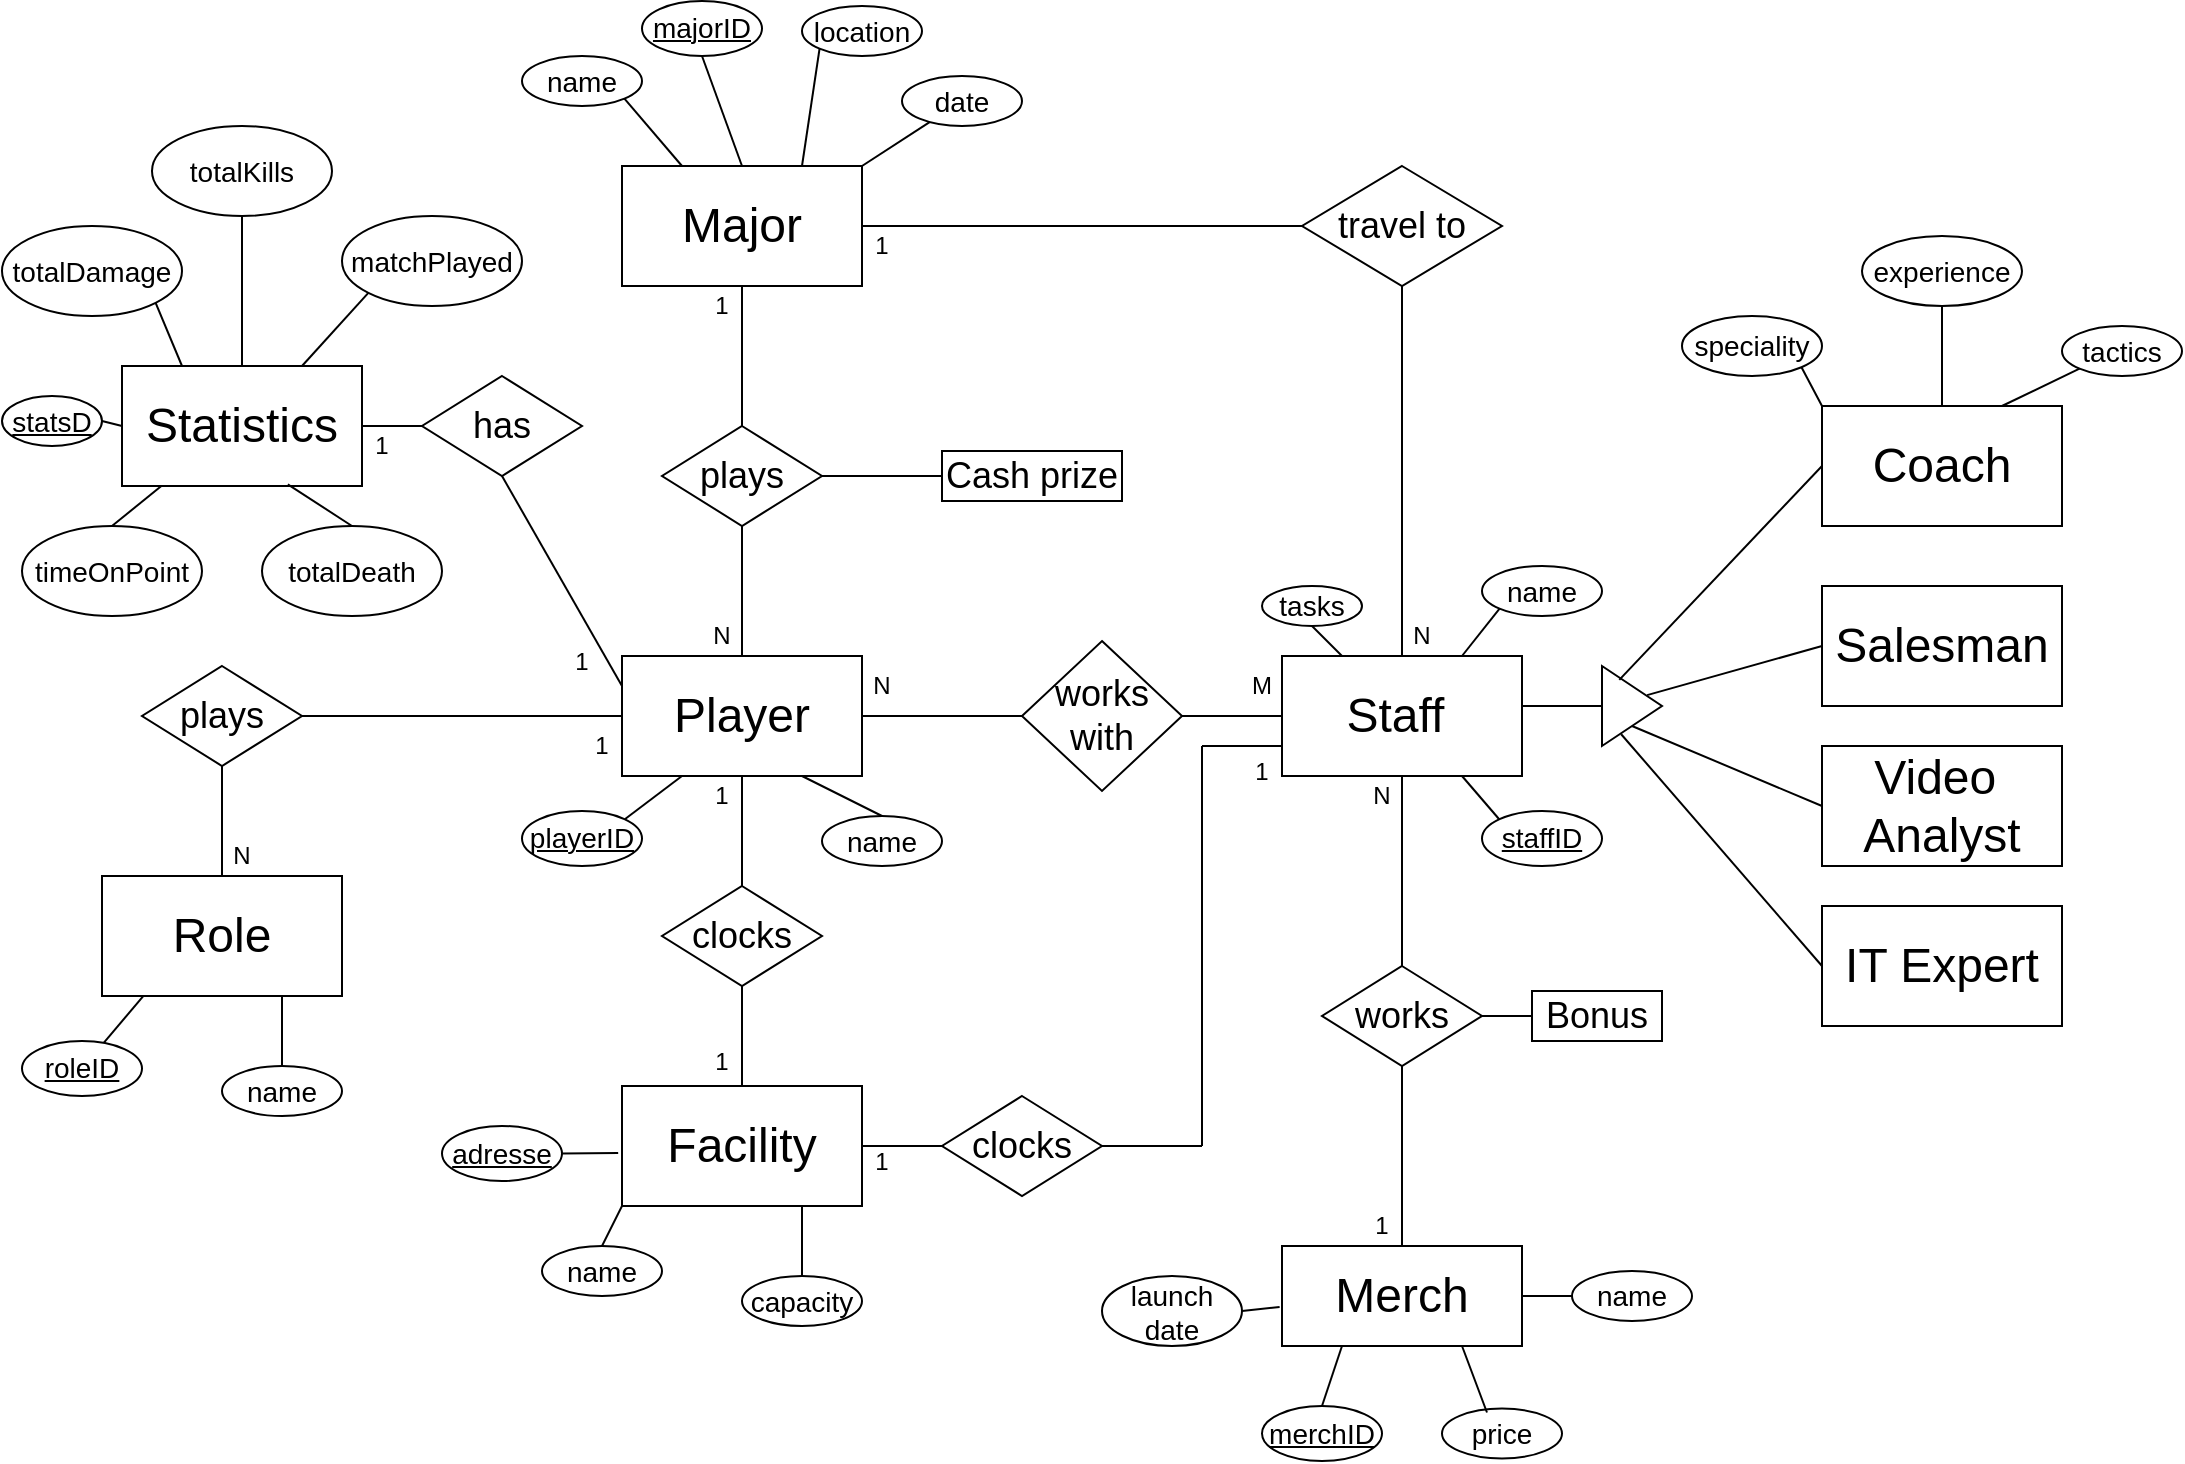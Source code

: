 <mxfile version="24.4.10" type="github">
  <diagram name="Page-1" id="mpO6CN6qQZyS7VdnXvxC">
    <mxGraphModel dx="1644" dy="1393" grid="1" gridSize="10" guides="1" tooltips="1" connect="1" arrows="1" fold="1" page="1" pageScale="1" pageWidth="1100" pageHeight="850" math="0" shadow="0">
      <root>
        <mxCell id="0" />
        <mxCell id="1" parent="0" />
        <mxCell id="7F4NbGWEjHwFpx8pUK05-1" value="&lt;font style=&quot;font-size: 24px;&quot;&gt;Player&lt;/font&gt;" style="rounded=0;whiteSpace=wrap;html=1;" vertex="1" parent="1">
          <mxGeometry x="310" y="365" width="120" height="60" as="geometry" />
        </mxCell>
        <mxCell id="7F4NbGWEjHwFpx8pUK05-2" value="&lt;font style=&quot;font-size: 24px;&quot;&gt;Major&lt;/font&gt;" style="rounded=0;whiteSpace=wrap;html=1;" vertex="1" parent="1">
          <mxGeometry x="310" y="120" width="120" height="60" as="geometry" />
        </mxCell>
        <mxCell id="7F4NbGWEjHwFpx8pUK05-3" value="&lt;font style=&quot;font-size: 24px;&quot;&gt;Statistics&lt;/font&gt;" style="rounded=0;whiteSpace=wrap;html=1;" vertex="1" parent="1">
          <mxGeometry x="60" y="220" width="120" height="60" as="geometry" />
        </mxCell>
        <mxCell id="7F4NbGWEjHwFpx8pUK05-4" value="&lt;font style=&quot;font-size: 24px;&quot;&gt;Facility&lt;/font&gt;" style="rounded=0;whiteSpace=wrap;html=1;" vertex="1" parent="1">
          <mxGeometry x="310" y="580" width="120" height="60" as="geometry" />
        </mxCell>
        <mxCell id="7F4NbGWEjHwFpx8pUK05-5" value="&lt;font style=&quot;font-size: 24px;&quot;&gt;Staff&amp;nbsp;&lt;/font&gt;" style="rounded=0;whiteSpace=wrap;html=1;" vertex="1" parent="1">
          <mxGeometry x="640" y="365" width="120" height="60" as="geometry" />
        </mxCell>
        <mxCell id="7F4NbGWEjHwFpx8pUK05-7" value="&lt;font style=&quot;font-size: 24px;&quot;&gt;Merch&lt;/font&gt;" style="rounded=0;whiteSpace=wrap;html=1;" vertex="1" parent="1">
          <mxGeometry x="640" y="660" width="120" height="50" as="geometry" />
        </mxCell>
        <mxCell id="7F4NbGWEjHwFpx8pUK05-8" value="&lt;font style=&quot;font-size: 24px;&quot;&gt;Salesman&lt;/font&gt;" style="rounded=0;whiteSpace=wrap;html=1;" vertex="1" parent="1">
          <mxGeometry x="910" y="330" width="120" height="60" as="geometry" />
        </mxCell>
        <mxCell id="7F4NbGWEjHwFpx8pUK05-9" value="&lt;font style=&quot;font-size: 24px;&quot;&gt;Coach&lt;/font&gt;" style="rounded=0;whiteSpace=wrap;html=1;" vertex="1" parent="1">
          <mxGeometry x="910" y="240" width="120" height="60" as="geometry" />
        </mxCell>
        <mxCell id="7F4NbGWEjHwFpx8pUK05-10" value="&lt;font style=&quot;font-size: 24px;&quot;&gt;Video&amp;nbsp;&lt;/font&gt;&lt;div&gt;&lt;font style=&quot;font-size: 24px;&quot;&gt;Analyst&lt;/font&gt;&lt;/div&gt;" style="rounded=0;whiteSpace=wrap;html=1;" vertex="1" parent="1">
          <mxGeometry x="910" y="410" width="120" height="60" as="geometry" />
        </mxCell>
        <mxCell id="7F4NbGWEjHwFpx8pUK05-11" value="&lt;font style=&quot;font-size: 24px;&quot;&gt;IT Expert&lt;/font&gt;" style="rounded=0;whiteSpace=wrap;html=1;" vertex="1" parent="1">
          <mxGeometry x="910" y="490" width="120" height="60" as="geometry" />
        </mxCell>
        <mxCell id="7F4NbGWEjHwFpx8pUK05-12" value="&lt;font style=&quot;font-size: 24px;&quot;&gt;Role&lt;/font&gt;" style="rounded=0;whiteSpace=wrap;html=1;" vertex="1" parent="1">
          <mxGeometry x="50" y="475" width="120" height="60" as="geometry" />
        </mxCell>
        <mxCell id="7F4NbGWEjHwFpx8pUK05-13" value="&lt;font style=&quot;font-size: 18px;&quot;&gt;plays&lt;/font&gt;" style="rhombus;whiteSpace=wrap;html=1;" vertex="1" parent="1">
          <mxGeometry x="330" y="250" width="80" height="50" as="geometry" />
        </mxCell>
        <mxCell id="7F4NbGWEjHwFpx8pUK05-14" value="&lt;font style=&quot;font-size: 18px;&quot;&gt;Cash prize&lt;/font&gt;" style="rounded=0;whiteSpace=wrap;html=1;" vertex="1" parent="1">
          <mxGeometry x="470" y="262.5" width="90" height="25" as="geometry" />
        </mxCell>
        <mxCell id="7F4NbGWEjHwFpx8pUK05-15" value="&lt;font style=&quot;font-size: 18px;&quot;&gt;clocks&lt;/font&gt;" style="rhombus;whiteSpace=wrap;html=1;" vertex="1" parent="1">
          <mxGeometry x="330" y="480" width="80" height="50" as="geometry" />
        </mxCell>
        <mxCell id="7F4NbGWEjHwFpx8pUK05-16" value="&lt;font style=&quot;font-size: 18px;&quot;&gt;clocks&lt;/font&gt;" style="rhombus;whiteSpace=wrap;html=1;" vertex="1" parent="1">
          <mxGeometry x="470" y="585" width="80" height="50" as="geometry" />
        </mxCell>
        <mxCell id="7F4NbGWEjHwFpx8pUK05-17" value="&lt;font style=&quot;font-size: 18px;&quot;&gt;works&lt;/font&gt;" style="rhombus;whiteSpace=wrap;html=1;" vertex="1" parent="1">
          <mxGeometry x="660" y="520" width="80" height="50" as="geometry" />
        </mxCell>
        <mxCell id="7F4NbGWEjHwFpx8pUK05-18" value="" style="triangle;whiteSpace=wrap;html=1;" vertex="1" parent="1">
          <mxGeometry x="800" y="370" width="30" height="40" as="geometry" />
        </mxCell>
        <mxCell id="7F4NbGWEjHwFpx8pUK05-19" value="&lt;font style=&quot;font-size: 18px;&quot;&gt;has&lt;/font&gt;" style="rhombus;whiteSpace=wrap;html=1;" vertex="1" parent="1">
          <mxGeometry x="210" y="225" width="80" height="50" as="geometry" />
        </mxCell>
        <mxCell id="7F4NbGWEjHwFpx8pUK05-20" value="&lt;font style=&quot;font-size: 18px;&quot;&gt;plays&lt;/font&gt;" style="rhombus;whiteSpace=wrap;html=1;" vertex="1" parent="1">
          <mxGeometry x="70" y="370" width="80" height="50" as="geometry" />
        </mxCell>
        <mxCell id="7F4NbGWEjHwFpx8pUK05-21" value="&lt;font style=&quot;font-size: 18px;&quot;&gt;travel to&lt;/font&gt;" style="rhombus;whiteSpace=wrap;html=1;" vertex="1" parent="1">
          <mxGeometry x="650" y="120" width="100" height="60" as="geometry" />
        </mxCell>
        <mxCell id="7F4NbGWEjHwFpx8pUK05-22" value="" style="endArrow=none;html=1;rounded=0;exitX=0.5;exitY=1;exitDx=0;exitDy=0;entryX=0.5;entryY=0;entryDx=0;entryDy=0;" edge="1" parent="1" source="7F4NbGWEjHwFpx8pUK05-1" target="7F4NbGWEjHwFpx8pUK05-15">
          <mxGeometry width="50" height="50" relative="1" as="geometry">
            <mxPoint x="410" y="500" as="sourcePoint" />
            <mxPoint x="460" y="450" as="targetPoint" />
          </mxGeometry>
        </mxCell>
        <mxCell id="7F4NbGWEjHwFpx8pUK05-23" value="" style="endArrow=none;html=1;rounded=0;entryX=0.5;entryY=0;entryDx=0;entryDy=0;" edge="1" parent="1" target="7F4NbGWEjHwFpx8pUK05-4">
          <mxGeometry width="50" height="50" relative="1" as="geometry">
            <mxPoint x="370" y="530" as="sourcePoint" />
            <mxPoint x="380" y="490" as="targetPoint" />
          </mxGeometry>
        </mxCell>
        <mxCell id="7F4NbGWEjHwFpx8pUK05-24" value="" style="endArrow=none;html=1;rounded=0;exitX=0;exitY=0.5;exitDx=0;exitDy=0;entryX=1;entryY=0.5;entryDx=0;entryDy=0;" edge="1" parent="1" source="7F4NbGWEjHwFpx8pUK05-1" target="7F4NbGWEjHwFpx8pUK05-20">
          <mxGeometry width="50" height="50" relative="1" as="geometry">
            <mxPoint x="390" y="445" as="sourcePoint" />
            <mxPoint x="390" y="500" as="targetPoint" />
          </mxGeometry>
        </mxCell>
        <mxCell id="7F4NbGWEjHwFpx8pUK05-25" value="" style="endArrow=none;html=1;rounded=0;exitX=0.5;exitY=1;exitDx=0;exitDy=0;entryX=0.5;entryY=0;entryDx=0;entryDy=0;" edge="1" parent="1" source="7F4NbGWEjHwFpx8pUK05-20" target="7F4NbGWEjHwFpx8pUK05-12">
          <mxGeometry width="50" height="50" relative="1" as="geometry">
            <mxPoint x="400" y="455" as="sourcePoint" />
            <mxPoint x="400" y="510" as="targetPoint" />
          </mxGeometry>
        </mxCell>
        <mxCell id="7F4NbGWEjHwFpx8pUK05-27" value="" style="endArrow=none;html=1;rounded=0;entryX=1;entryY=0.5;entryDx=0;entryDy=0;exitX=0;exitY=0.5;exitDx=0;exitDy=0;" edge="1" parent="1" source="7F4NbGWEjHwFpx8pUK05-19" target="7F4NbGWEjHwFpx8pUK05-3">
          <mxGeometry width="50" height="50" relative="1" as="geometry">
            <mxPoint x="410" y="500" as="sourcePoint" />
            <mxPoint x="460" y="450" as="targetPoint" />
          </mxGeometry>
        </mxCell>
        <mxCell id="7F4NbGWEjHwFpx8pUK05-28" value="" style="endArrow=none;html=1;rounded=0;exitX=0.5;exitY=1;exitDx=0;exitDy=0;entryX=0;entryY=0.25;entryDx=0;entryDy=0;" edge="1" parent="1" source="7F4NbGWEjHwFpx8pUK05-19" target="7F4NbGWEjHwFpx8pUK05-1">
          <mxGeometry width="50" height="50" relative="1" as="geometry">
            <mxPoint x="420" y="475" as="sourcePoint" />
            <mxPoint x="420" y="530" as="targetPoint" />
          </mxGeometry>
        </mxCell>
        <mxCell id="7F4NbGWEjHwFpx8pUK05-29" value="" style="endArrow=none;html=1;rounded=0;exitX=0.5;exitY=1;exitDx=0;exitDy=0;entryX=0.5;entryY=0;entryDx=0;entryDy=0;" edge="1" parent="1" source="7F4NbGWEjHwFpx8pUK05-13" target="7F4NbGWEjHwFpx8pUK05-1">
          <mxGeometry width="50" height="50" relative="1" as="geometry">
            <mxPoint x="430" y="485" as="sourcePoint" />
            <mxPoint x="430" y="540" as="targetPoint" />
          </mxGeometry>
        </mxCell>
        <mxCell id="7F4NbGWEjHwFpx8pUK05-30" value="" style="endArrow=none;html=1;rounded=0;exitX=0.5;exitY=1;exitDx=0;exitDy=0;entryX=0.5;entryY=0;entryDx=0;entryDy=0;" edge="1" parent="1" source="7F4NbGWEjHwFpx8pUK05-2" target="7F4NbGWEjHwFpx8pUK05-13">
          <mxGeometry width="50" height="50" relative="1" as="geometry">
            <mxPoint x="440" y="495" as="sourcePoint" />
            <mxPoint x="440" y="550" as="targetPoint" />
          </mxGeometry>
        </mxCell>
        <mxCell id="7F4NbGWEjHwFpx8pUK05-31" value="" style="endArrow=none;html=1;rounded=0;exitX=1;exitY=0.5;exitDx=0;exitDy=0;entryX=0;entryY=0.5;entryDx=0;entryDy=0;" edge="1" parent="1" source="7F4NbGWEjHwFpx8pUK05-13" target="7F4NbGWEjHwFpx8pUK05-14">
          <mxGeometry width="50" height="50" relative="1" as="geometry">
            <mxPoint x="450" y="505" as="sourcePoint" />
            <mxPoint x="450" y="560" as="targetPoint" />
          </mxGeometry>
        </mxCell>
        <mxCell id="7F4NbGWEjHwFpx8pUK05-32" value="" style="endArrow=none;html=1;rounded=0;exitX=0.5;exitY=1;exitDx=0;exitDy=0;entryX=0.5;entryY=0;entryDx=0;entryDy=0;" edge="1" parent="1" source="7F4NbGWEjHwFpx8pUK05-21" target="7F4NbGWEjHwFpx8pUK05-5">
          <mxGeometry width="50" height="50" relative="1" as="geometry">
            <mxPoint x="460" y="515" as="sourcePoint" />
            <mxPoint x="460" y="570" as="targetPoint" />
          </mxGeometry>
        </mxCell>
        <mxCell id="7F4NbGWEjHwFpx8pUK05-33" value="&lt;font style=&quot;font-size: 18px;&quot;&gt;works with&lt;/font&gt;" style="rhombus;whiteSpace=wrap;html=1;" vertex="1" parent="1">
          <mxGeometry x="510" y="357.5" width="80" height="75" as="geometry" />
        </mxCell>
        <mxCell id="7F4NbGWEjHwFpx8pUK05-34" value="" style="endArrow=none;html=1;rounded=0;exitX=1;exitY=0.5;exitDx=0;exitDy=0;entryX=0;entryY=0.5;entryDx=0;entryDy=0;" edge="1" parent="1" source="7F4NbGWEjHwFpx8pUK05-33" target="7F4NbGWEjHwFpx8pUK05-5">
          <mxGeometry width="50" height="50" relative="1" as="geometry">
            <mxPoint x="710" y="200" as="sourcePoint" />
            <mxPoint x="710" y="375" as="targetPoint" />
          </mxGeometry>
        </mxCell>
        <mxCell id="7F4NbGWEjHwFpx8pUK05-35" value="" style="endArrow=none;html=1;rounded=0;exitX=1;exitY=0.5;exitDx=0;exitDy=0;entryX=0;entryY=0.5;entryDx=0;entryDy=0;" edge="1" parent="1" source="7F4NbGWEjHwFpx8pUK05-1" target="7F4NbGWEjHwFpx8pUK05-33">
          <mxGeometry width="50" height="50" relative="1" as="geometry">
            <mxPoint x="720" y="210" as="sourcePoint" />
            <mxPoint x="720" y="385" as="targetPoint" />
          </mxGeometry>
        </mxCell>
        <mxCell id="7F4NbGWEjHwFpx8pUK05-36" value="" style="endArrow=none;html=1;rounded=0;exitX=0;exitY=0.5;exitDx=0;exitDy=0;" edge="1" parent="1" source="7F4NbGWEjHwFpx8pUK05-18">
          <mxGeometry width="50" height="50" relative="1" as="geometry">
            <mxPoint x="730" y="220" as="sourcePoint" />
            <mxPoint x="760" y="390" as="targetPoint" />
          </mxGeometry>
        </mxCell>
        <mxCell id="7F4NbGWEjHwFpx8pUK05-37" value="" style="endArrow=none;html=1;rounded=0;exitX=0;exitY=0.5;exitDx=0;exitDy=0;entryX=0.752;entryY=0.364;entryDx=0;entryDy=0;entryPerimeter=0;" edge="1" parent="1" source="7F4NbGWEjHwFpx8pUK05-8" target="7F4NbGWEjHwFpx8pUK05-18">
          <mxGeometry width="50" height="50" relative="1" as="geometry">
            <mxPoint x="740" y="230" as="sourcePoint" />
            <mxPoint x="740" y="405" as="targetPoint" />
          </mxGeometry>
        </mxCell>
        <mxCell id="7F4NbGWEjHwFpx8pUK05-38" value="" style="endArrow=none;html=1;rounded=0;exitX=0;exitY=0.5;exitDx=0;exitDy=0;entryX=0.288;entryY=0.173;entryDx=0;entryDy=0;entryPerimeter=0;" edge="1" parent="1" source="7F4NbGWEjHwFpx8pUK05-9" target="7F4NbGWEjHwFpx8pUK05-18">
          <mxGeometry width="50" height="50" relative="1" as="geometry">
            <mxPoint x="750" y="240" as="sourcePoint" />
            <mxPoint x="830" y="390" as="targetPoint" />
          </mxGeometry>
        </mxCell>
        <mxCell id="7F4NbGWEjHwFpx8pUK05-39" value="" style="endArrow=none;html=1;rounded=0;exitX=0;exitY=0.5;exitDx=0;exitDy=0;entryX=0.5;entryY=1;entryDx=0;entryDy=0;" edge="1" parent="1" source="7F4NbGWEjHwFpx8pUK05-10" target="7F4NbGWEjHwFpx8pUK05-18">
          <mxGeometry width="50" height="50" relative="1" as="geometry">
            <mxPoint x="760" y="250" as="sourcePoint" />
            <mxPoint x="760" y="425" as="targetPoint" />
          </mxGeometry>
        </mxCell>
        <mxCell id="7F4NbGWEjHwFpx8pUK05-40" value="" style="endArrow=none;html=1;rounded=0;entryX=0;entryY=0.5;entryDx=0;entryDy=0;exitX=0.32;exitY=0.853;exitDx=0;exitDy=0;exitPerimeter=0;" edge="1" parent="1" source="7F4NbGWEjHwFpx8pUK05-18" target="7F4NbGWEjHwFpx8pUK05-11">
          <mxGeometry width="50" height="50" relative="1" as="geometry">
            <mxPoint x="810" y="400" as="sourcePoint" />
            <mxPoint x="770" y="435" as="targetPoint" />
          </mxGeometry>
        </mxCell>
        <mxCell id="7F4NbGWEjHwFpx8pUK05-41" value="" style="endArrow=none;html=1;rounded=0;exitX=1;exitY=0.5;exitDx=0;exitDy=0;entryX=0;entryY=0.5;entryDx=0;entryDy=0;" edge="1" parent="1" source="7F4NbGWEjHwFpx8pUK05-4" target="7F4NbGWEjHwFpx8pUK05-16">
          <mxGeometry width="50" height="50" relative="1" as="geometry">
            <mxPoint x="780" y="270" as="sourcePoint" />
            <mxPoint x="780" y="445" as="targetPoint" />
          </mxGeometry>
        </mxCell>
        <mxCell id="7F4NbGWEjHwFpx8pUK05-42" value="" style="endArrow=none;html=1;rounded=0;entryX=1;entryY=0.5;entryDx=0;entryDy=0;" edge="1" parent="1" target="7F4NbGWEjHwFpx8pUK05-16">
          <mxGeometry width="50" height="50" relative="1" as="geometry">
            <mxPoint x="600" y="610" as="sourcePoint" />
            <mxPoint x="790" y="455" as="targetPoint" />
          </mxGeometry>
        </mxCell>
        <mxCell id="7F4NbGWEjHwFpx8pUK05-43" value="" style="endArrow=none;html=1;rounded=0;" edge="1" parent="1">
          <mxGeometry width="50" height="50" relative="1" as="geometry">
            <mxPoint x="600" y="410" as="sourcePoint" />
            <mxPoint x="600" y="610" as="targetPoint" />
          </mxGeometry>
        </mxCell>
        <mxCell id="7F4NbGWEjHwFpx8pUK05-44" value="" style="endArrow=none;html=1;rounded=0;entryX=0;entryY=0.75;entryDx=0;entryDy=0;" edge="1" parent="1" target="7F4NbGWEjHwFpx8pUK05-5">
          <mxGeometry width="50" height="50" relative="1" as="geometry">
            <mxPoint x="600" y="410" as="sourcePoint" />
            <mxPoint x="810" y="475" as="targetPoint" />
          </mxGeometry>
        </mxCell>
        <mxCell id="7F4NbGWEjHwFpx8pUK05-45" value="" style="endArrow=none;html=1;rounded=0;entryX=0.5;entryY=1;entryDx=0;entryDy=0;" edge="1" parent="1" source="7F4NbGWEjHwFpx8pUK05-17" target="7F4NbGWEjHwFpx8pUK05-5">
          <mxGeometry width="50" height="50" relative="1" as="geometry">
            <mxPoint x="580" y="500" as="sourcePoint" />
            <mxPoint x="630" y="450" as="targetPoint" />
          </mxGeometry>
        </mxCell>
        <mxCell id="7F4NbGWEjHwFpx8pUK05-46" value="" style="endArrow=none;html=1;rounded=0;exitX=0.5;exitY=1;exitDx=0;exitDy=0;entryX=0.5;entryY=0;entryDx=0;entryDy=0;" edge="1" parent="1" source="7F4NbGWEjHwFpx8pUK05-17" target="7F4NbGWEjHwFpx8pUK05-7">
          <mxGeometry width="50" height="50" relative="1" as="geometry">
            <mxPoint x="820" y="310" as="sourcePoint" />
            <mxPoint x="820" y="485" as="targetPoint" />
          </mxGeometry>
        </mxCell>
        <mxCell id="7F4NbGWEjHwFpx8pUK05-47" value="" style="endArrow=none;html=1;rounded=0;exitX=0;exitY=0.5;exitDx=0;exitDy=0;entryX=1;entryY=0.5;entryDx=0;entryDy=0;" edge="1" parent="1" source="7F4NbGWEjHwFpx8pUK05-21" target="7F4NbGWEjHwFpx8pUK05-2">
          <mxGeometry width="50" height="50" relative="1" as="geometry">
            <mxPoint x="710" y="200" as="sourcePoint" />
            <mxPoint x="710" y="375" as="targetPoint" />
          </mxGeometry>
        </mxCell>
        <mxCell id="7F4NbGWEjHwFpx8pUK05-48" value="&lt;u&gt;&lt;font style=&quot;font-size: 14px;&quot;&gt;playerID&lt;/font&gt;&lt;/u&gt;" style="ellipse;whiteSpace=wrap;html=1;" vertex="1" parent="1">
          <mxGeometry x="260" y="442.5" width="60" height="27.5" as="geometry" />
        </mxCell>
        <mxCell id="7F4NbGWEjHwFpx8pUK05-49" value="&lt;font style=&quot;font-size: 14px;&quot;&gt;name&lt;/font&gt;" style="ellipse;whiteSpace=wrap;html=1;" vertex="1" parent="1">
          <mxGeometry x="410" y="445" width="60" height="25" as="geometry" />
        </mxCell>
        <mxCell id="7F4NbGWEjHwFpx8pUK05-51" value="&lt;font style=&quot;font-size: 14px;&quot;&gt;name&lt;/font&gt;" style="ellipse;whiteSpace=wrap;html=1;" vertex="1" parent="1">
          <mxGeometry x="740" y="320" width="60" height="25" as="geometry" />
        </mxCell>
        <mxCell id="7F4NbGWEjHwFpx8pUK05-52" value="&lt;u&gt;&lt;font style=&quot;font-size: 14px;&quot;&gt;staffID&lt;/font&gt;&lt;/u&gt;" style="ellipse;whiteSpace=wrap;html=1;" vertex="1" parent="1">
          <mxGeometry x="740" y="442.5" width="60" height="27.5" as="geometry" />
        </mxCell>
        <mxCell id="7F4NbGWEjHwFpx8pUK05-53" value="&lt;font style=&quot;font-size: 14px;&quot;&gt;experience&lt;/font&gt;" style="ellipse;whiteSpace=wrap;html=1;" vertex="1" parent="1">
          <mxGeometry x="930" y="155" width="80" height="35" as="geometry" />
        </mxCell>
        <mxCell id="7F4NbGWEjHwFpx8pUK05-54" value="&lt;font style=&quot;font-size: 14px;&quot;&gt;tactics&lt;/font&gt;" style="ellipse;whiteSpace=wrap;html=1;" vertex="1" parent="1">
          <mxGeometry x="1030" y="200" width="60" height="25" as="geometry" />
        </mxCell>
        <mxCell id="7F4NbGWEjHwFpx8pUK05-55" value="&lt;font style=&quot;font-size: 14px;&quot;&gt;speciality&lt;/font&gt;" style="ellipse;whiteSpace=wrap;html=1;" vertex="1" parent="1">
          <mxGeometry x="840" y="195" width="70" height="30" as="geometry" />
        </mxCell>
        <mxCell id="7F4NbGWEjHwFpx8pUK05-56" value="&lt;font style=&quot;font-size: 14px;&quot;&gt;tasks&lt;/font&gt;" style="ellipse;whiteSpace=wrap;html=1;" vertex="1" parent="1">
          <mxGeometry x="630" y="330" width="50" height="20" as="geometry" />
        </mxCell>
        <mxCell id="7F4NbGWEjHwFpx8pUK05-57" value="&lt;u&gt;&lt;font style=&quot;font-size: 14px;&quot;&gt;merchID&lt;/font&gt;&lt;/u&gt;" style="ellipse;whiteSpace=wrap;html=1;" vertex="1" parent="1">
          <mxGeometry x="630" y="740" width="60" height="27.5" as="geometry" />
        </mxCell>
        <mxCell id="7F4NbGWEjHwFpx8pUK05-58" value="&lt;font style=&quot;font-size: 14px;&quot;&gt;name&lt;/font&gt;" style="ellipse;whiteSpace=wrap;html=1;" vertex="1" parent="1">
          <mxGeometry x="785" y="672.5" width="60" height="25" as="geometry" />
        </mxCell>
        <mxCell id="7F4NbGWEjHwFpx8pUK05-59" value="&lt;font style=&quot;font-size: 14px;&quot;&gt;launch&lt;/font&gt;&lt;div&gt;&lt;font style=&quot;font-size: 14px;&quot;&gt;date&lt;/font&gt;&lt;/div&gt;" style="ellipse;whiteSpace=wrap;html=1;" vertex="1" parent="1">
          <mxGeometry x="550" y="675" width="70" height="35" as="geometry" />
        </mxCell>
        <mxCell id="7F4NbGWEjHwFpx8pUK05-60" value="&lt;font style=&quot;font-size: 14px;&quot;&gt;price&lt;/font&gt;" style="ellipse;whiteSpace=wrap;html=1;" vertex="1" parent="1">
          <mxGeometry x="720" y="741.25" width="60" height="25" as="geometry" />
        </mxCell>
        <mxCell id="7F4NbGWEjHwFpx8pUK05-61" value="&lt;u&gt;&lt;font style=&quot;font-size: 14px;&quot;&gt;adresse&lt;/font&gt;&lt;/u&gt;" style="ellipse;whiteSpace=wrap;html=1;" vertex="1" parent="1">
          <mxGeometry x="220" y="600" width="60" height="27.5" as="geometry" />
        </mxCell>
        <mxCell id="7F4NbGWEjHwFpx8pUK05-62" value="&lt;font style=&quot;font-size: 14px;&quot;&gt;name&lt;/font&gt;" style="ellipse;whiteSpace=wrap;html=1;" vertex="1" parent="1">
          <mxGeometry x="270" y="660" width="60" height="25" as="geometry" />
        </mxCell>
        <mxCell id="7F4NbGWEjHwFpx8pUK05-63" value="&lt;font style=&quot;font-size: 14px;&quot;&gt;capacity&lt;/font&gt;" style="ellipse;whiteSpace=wrap;html=1;" vertex="1" parent="1">
          <mxGeometry x="370" y="675" width="60" height="25" as="geometry" />
        </mxCell>
        <mxCell id="7F4NbGWEjHwFpx8pUK05-64" value="&lt;u&gt;&lt;font style=&quot;font-size: 14px;&quot;&gt;roleID&lt;/font&gt;&lt;/u&gt;" style="ellipse;whiteSpace=wrap;html=1;" vertex="1" parent="1">
          <mxGeometry x="10" y="557.5" width="60" height="27.5" as="geometry" />
        </mxCell>
        <mxCell id="7F4NbGWEjHwFpx8pUK05-65" value="&lt;u&gt;&lt;font style=&quot;font-size: 14px;&quot;&gt;statsD&lt;/font&gt;&lt;/u&gt;" style="ellipse;whiteSpace=wrap;html=1;" vertex="1" parent="1">
          <mxGeometry y="235" width="50" height="25" as="geometry" />
        </mxCell>
        <mxCell id="7F4NbGWEjHwFpx8pUK05-66" value="&lt;font style=&quot;font-size: 14px;&quot;&gt;name&lt;/font&gt;" style="ellipse;whiteSpace=wrap;html=1;" vertex="1" parent="1">
          <mxGeometry x="110" y="570" width="60" height="25" as="geometry" />
        </mxCell>
        <mxCell id="7F4NbGWEjHwFpx8pUK05-68" value="&lt;font style=&quot;font-size: 14px;&quot;&gt;matchPlayed&lt;/font&gt;" style="ellipse;whiteSpace=wrap;html=1;" vertex="1" parent="1">
          <mxGeometry x="170" y="145" width="90" height="45" as="geometry" />
        </mxCell>
        <mxCell id="7F4NbGWEjHwFpx8pUK05-69" value="&lt;font style=&quot;font-size: 14px;&quot;&gt;totalDamage&lt;/font&gt;" style="ellipse;whiteSpace=wrap;html=1;" vertex="1" parent="1">
          <mxGeometry y="150" width="90" height="45" as="geometry" />
        </mxCell>
        <mxCell id="7F4NbGWEjHwFpx8pUK05-70" value="&lt;span style=&quot;font-size: 14px;&quot;&gt;timeOnPoint&lt;/span&gt;" style="ellipse;whiteSpace=wrap;html=1;" vertex="1" parent="1">
          <mxGeometry x="10" y="300" width="90" height="45" as="geometry" />
        </mxCell>
        <mxCell id="7F4NbGWEjHwFpx8pUK05-71" value="&lt;font style=&quot;font-size: 14px;&quot;&gt;totalDeath&lt;/font&gt;" style="ellipse;whiteSpace=wrap;html=1;" vertex="1" parent="1">
          <mxGeometry x="130" y="300" width="90" height="45" as="geometry" />
        </mxCell>
        <mxCell id="7F4NbGWEjHwFpx8pUK05-73" value="&lt;font style=&quot;font-size: 14px;&quot;&gt;totalKills&lt;/font&gt;" style="ellipse;whiteSpace=wrap;html=1;" vertex="1" parent="1">
          <mxGeometry x="75" y="100" width="90" height="45" as="geometry" />
        </mxCell>
        <mxCell id="7F4NbGWEjHwFpx8pUK05-74" value="&lt;u&gt;&lt;font style=&quot;font-size: 14px;&quot;&gt;majorID&lt;/font&gt;&lt;/u&gt;" style="ellipse;whiteSpace=wrap;html=1;" vertex="1" parent="1">
          <mxGeometry x="320" y="37.5" width="60" height="27.5" as="geometry" />
        </mxCell>
        <mxCell id="7F4NbGWEjHwFpx8pUK05-75" value="&lt;font style=&quot;font-size: 14px;&quot;&gt;location&lt;/font&gt;" style="ellipse;whiteSpace=wrap;html=1;" vertex="1" parent="1">
          <mxGeometry x="400" y="40" width="60" height="25" as="geometry" />
        </mxCell>
        <mxCell id="7F4NbGWEjHwFpx8pUK05-76" value="&lt;font style=&quot;font-size: 14px;&quot;&gt;name&lt;/font&gt;" style="ellipse;whiteSpace=wrap;html=1;" vertex="1" parent="1">
          <mxGeometry x="260" y="65" width="60" height="25" as="geometry" />
        </mxCell>
        <mxCell id="7F4NbGWEjHwFpx8pUK05-77" value="&lt;font style=&quot;font-size: 14px;&quot;&gt;date&lt;/font&gt;" style="ellipse;whiteSpace=wrap;html=1;" vertex="1" parent="1">
          <mxGeometry x="450" y="75" width="60" height="25" as="geometry" />
        </mxCell>
        <mxCell id="7F4NbGWEjHwFpx8pUK05-78" value="&lt;font style=&quot;font-size: 18px;&quot;&gt;Bonus&lt;/font&gt;" style="rounded=0;whiteSpace=wrap;html=1;" vertex="1" parent="1">
          <mxGeometry x="765" y="532.5" width="65" height="25" as="geometry" />
        </mxCell>
        <mxCell id="7F4NbGWEjHwFpx8pUK05-79" value="" style="endArrow=none;html=1;rounded=0;exitX=1;exitY=0.5;exitDx=0;exitDy=0;entryX=0;entryY=0.5;entryDx=0;entryDy=0;" edge="1" parent="1" source="7F4NbGWEjHwFpx8pUK05-17" target="7F4NbGWEjHwFpx8pUK05-78">
          <mxGeometry width="50" height="50" relative="1" as="geometry">
            <mxPoint x="420" y="285" as="sourcePoint" />
            <mxPoint x="480" y="285" as="targetPoint" />
          </mxGeometry>
        </mxCell>
        <mxCell id="7F4NbGWEjHwFpx8pUK05-80" value="" style="endArrow=none;html=1;rounded=0;exitX=1;exitY=0.5;exitDx=0;exitDy=0;entryX=0;entryY=0.5;entryDx=0;entryDy=0;" edge="1" parent="1" source="7F4NbGWEjHwFpx8pUK05-7" target="7F4NbGWEjHwFpx8pUK05-58">
          <mxGeometry width="50" height="50" relative="1" as="geometry">
            <mxPoint x="710" y="580" as="sourcePoint" />
            <mxPoint x="710" y="670" as="targetPoint" />
          </mxGeometry>
        </mxCell>
        <mxCell id="7F4NbGWEjHwFpx8pUK05-81" value="" style="endArrow=none;html=1;rounded=0;exitX=0.75;exitY=1;exitDx=0;exitDy=0;entryX=0.375;entryY=0.08;entryDx=0;entryDy=0;entryPerimeter=0;" edge="1" parent="1" source="7F4NbGWEjHwFpx8pUK05-7" target="7F4NbGWEjHwFpx8pUK05-60">
          <mxGeometry width="50" height="50" relative="1" as="geometry">
            <mxPoint x="720" y="590" as="sourcePoint" />
            <mxPoint x="720" y="680" as="targetPoint" />
          </mxGeometry>
        </mxCell>
        <mxCell id="7F4NbGWEjHwFpx8pUK05-82" value="" style="endArrow=none;html=1;rounded=0;exitX=0.25;exitY=1;exitDx=0;exitDy=0;entryX=0.5;entryY=0;entryDx=0;entryDy=0;" edge="1" parent="1" source="7F4NbGWEjHwFpx8pUK05-7" target="7F4NbGWEjHwFpx8pUK05-57">
          <mxGeometry width="50" height="50" relative="1" as="geometry">
            <mxPoint x="730" y="600" as="sourcePoint" />
            <mxPoint x="730" y="690" as="targetPoint" />
          </mxGeometry>
        </mxCell>
        <mxCell id="7F4NbGWEjHwFpx8pUK05-83" value="" style="endArrow=none;html=1;rounded=0;exitX=-0.01;exitY=0.61;exitDx=0;exitDy=0;entryX=1;entryY=0.5;entryDx=0;entryDy=0;exitPerimeter=0;" edge="1" parent="1" source="7F4NbGWEjHwFpx8pUK05-7" target="7F4NbGWEjHwFpx8pUK05-59">
          <mxGeometry width="50" height="50" relative="1" as="geometry">
            <mxPoint x="740" y="610" as="sourcePoint" />
            <mxPoint x="740" y="700" as="targetPoint" />
          </mxGeometry>
        </mxCell>
        <mxCell id="7F4NbGWEjHwFpx8pUK05-84" value="" style="endArrow=none;html=1;rounded=0;exitX=0.5;exitY=0;exitDx=0;exitDy=0;entryX=0;entryY=1;entryDx=0;entryDy=0;" edge="1" parent="1" source="7F4NbGWEjHwFpx8pUK05-62" target="7F4NbGWEjHwFpx8pUK05-4">
          <mxGeometry width="50" height="50" relative="1" as="geometry">
            <mxPoint x="360" y="720" as="sourcePoint" />
            <mxPoint x="410" y="670" as="targetPoint" />
          </mxGeometry>
        </mxCell>
        <mxCell id="7F4NbGWEjHwFpx8pUK05-85" value="" style="endArrow=none;html=1;rounded=0;exitX=1;exitY=0.5;exitDx=0;exitDy=0;entryX=-0.016;entryY=0.558;entryDx=0;entryDy=0;entryPerimeter=0;" edge="1" parent="1" source="7F4NbGWEjHwFpx8pUK05-61" target="7F4NbGWEjHwFpx8pUK05-4">
          <mxGeometry width="50" height="50" relative="1" as="geometry">
            <mxPoint x="509.49" y="697.5" as="sourcePoint" />
            <mxPoint x="509.49" y="787.5" as="targetPoint" />
          </mxGeometry>
        </mxCell>
        <mxCell id="7F4NbGWEjHwFpx8pUK05-86" value="" style="endArrow=none;html=1;rounded=0;exitX=0.75;exitY=1;exitDx=0;exitDy=0;entryX=0.5;entryY=0;entryDx=0;entryDy=0;" edge="1" parent="1" source="7F4NbGWEjHwFpx8pUK05-4" target="7F4NbGWEjHwFpx8pUK05-63">
          <mxGeometry width="50" height="50" relative="1" as="geometry">
            <mxPoint x="439.74" y="640" as="sourcePoint" />
            <mxPoint x="439.74" y="730" as="targetPoint" />
          </mxGeometry>
        </mxCell>
        <mxCell id="7F4NbGWEjHwFpx8pUK05-87" value="" style="endArrow=none;html=1;rounded=0;exitX=0.75;exitY=1;exitDx=0;exitDy=0;entryX=0.5;entryY=0;entryDx=0;entryDy=0;" edge="1" parent="1" source="7F4NbGWEjHwFpx8pUK05-12" target="7F4NbGWEjHwFpx8pUK05-66">
          <mxGeometry width="50" height="50" relative="1" as="geometry">
            <mxPoint x="208.95" y="520" as="sourcePoint" />
            <mxPoint x="208.95" y="610" as="targetPoint" />
          </mxGeometry>
        </mxCell>
        <mxCell id="7F4NbGWEjHwFpx8pUK05-88" value="" style="endArrow=none;html=1;rounded=0;exitX=0.171;exitY=1.003;exitDx=0;exitDy=0;exitPerimeter=0;" edge="1" parent="1" source="7F4NbGWEjHwFpx8pUK05-12" target="7F4NbGWEjHwFpx8pUK05-64">
          <mxGeometry width="50" height="50" relative="1" as="geometry">
            <mxPoint x="150" y="545" as="sourcePoint" />
            <mxPoint x="150" y="580" as="targetPoint" />
          </mxGeometry>
        </mxCell>
        <mxCell id="7F4NbGWEjHwFpx8pUK05-89" value="" style="endArrow=none;html=1;rounded=0;exitX=0.5;exitY=0;exitDx=0;exitDy=0;entryX=0.164;entryY=1;entryDx=0;entryDy=0;entryPerimeter=0;" edge="1" parent="1" source="7F4NbGWEjHwFpx8pUK05-70" target="7F4NbGWEjHwFpx8pUK05-3">
          <mxGeometry width="50" height="50" relative="1" as="geometry">
            <mxPoint x="160" y="555" as="sourcePoint" />
            <mxPoint x="160" y="590" as="targetPoint" />
          </mxGeometry>
        </mxCell>
        <mxCell id="7F4NbGWEjHwFpx8pUK05-90" value="" style="endArrow=none;html=1;rounded=0;exitX=0.5;exitY=0;exitDx=0;exitDy=0;entryX=0.691;entryY=0.986;entryDx=0;entryDy=0;entryPerimeter=0;" edge="1" parent="1" source="7F4NbGWEjHwFpx8pUK05-71" target="7F4NbGWEjHwFpx8pUK05-3">
          <mxGeometry width="50" height="50" relative="1" as="geometry">
            <mxPoint x="76" y="309" as="sourcePoint" />
            <mxPoint x="90" y="290" as="targetPoint" />
          </mxGeometry>
        </mxCell>
        <mxCell id="7F4NbGWEjHwFpx8pUK05-91" value="" style="endArrow=none;html=1;rounded=0;exitX=0;exitY=0.5;exitDx=0;exitDy=0;entryX=1;entryY=0.5;entryDx=0;entryDy=0;" edge="1" parent="1" source="7F4NbGWEjHwFpx8pUK05-3" target="7F4NbGWEjHwFpx8pUK05-65">
          <mxGeometry width="50" height="50" relative="1" as="geometry">
            <mxPoint x="86" y="319" as="sourcePoint" />
            <mxPoint x="100" y="300" as="targetPoint" />
          </mxGeometry>
        </mxCell>
        <mxCell id="7F4NbGWEjHwFpx8pUK05-92" value="" style="endArrow=none;html=1;rounded=0;exitX=0.25;exitY=0;exitDx=0;exitDy=0;entryX=1;entryY=1;entryDx=0;entryDy=0;" edge="1" parent="1" source="7F4NbGWEjHwFpx8pUK05-3" target="7F4NbGWEjHwFpx8pUK05-69">
          <mxGeometry width="50" height="50" relative="1" as="geometry">
            <mxPoint x="96" y="329" as="sourcePoint" />
            <mxPoint x="110" y="310" as="targetPoint" />
          </mxGeometry>
        </mxCell>
        <mxCell id="7F4NbGWEjHwFpx8pUK05-93" value="" style="endArrow=none;html=1;rounded=0;exitX=0.5;exitY=0;exitDx=0;exitDy=0;entryX=0.5;entryY=1;entryDx=0;entryDy=0;" edge="1" parent="1" source="7F4NbGWEjHwFpx8pUK05-3" target="7F4NbGWEjHwFpx8pUK05-73">
          <mxGeometry width="50" height="50" relative="1" as="geometry">
            <mxPoint x="106" y="339" as="sourcePoint" />
            <mxPoint x="120" y="320" as="targetPoint" />
          </mxGeometry>
        </mxCell>
        <mxCell id="7F4NbGWEjHwFpx8pUK05-94" value="" style="endArrow=none;html=1;rounded=0;exitX=0.75;exitY=0;exitDx=0;exitDy=0;entryX=0;entryY=1;entryDx=0;entryDy=0;" edge="1" parent="1" source="7F4NbGWEjHwFpx8pUK05-3" target="7F4NbGWEjHwFpx8pUK05-68">
          <mxGeometry width="50" height="50" relative="1" as="geometry">
            <mxPoint x="116" y="349" as="sourcePoint" />
            <mxPoint x="130" y="330" as="targetPoint" />
          </mxGeometry>
        </mxCell>
        <mxCell id="7F4NbGWEjHwFpx8pUK05-95" value="" style="endArrow=none;html=1;rounded=0;exitX=0.25;exitY=0;exitDx=0;exitDy=0;entryX=1;entryY=1;entryDx=0;entryDy=0;" edge="1" parent="1" source="7F4NbGWEjHwFpx8pUK05-2" target="7F4NbGWEjHwFpx8pUK05-76">
          <mxGeometry width="50" height="50" relative="1" as="geometry">
            <mxPoint x="160" y="230" as="sourcePoint" />
            <mxPoint x="193" y="193" as="targetPoint" />
          </mxGeometry>
        </mxCell>
        <mxCell id="7F4NbGWEjHwFpx8pUK05-96" value="" style="endArrow=none;html=1;rounded=0;exitX=0.5;exitY=0;exitDx=0;exitDy=0;entryX=0.5;entryY=1;entryDx=0;entryDy=0;" edge="1" parent="1" source="7F4NbGWEjHwFpx8pUK05-2" target="7F4NbGWEjHwFpx8pUK05-74">
          <mxGeometry width="50" height="50" relative="1" as="geometry">
            <mxPoint x="170" y="240" as="sourcePoint" />
            <mxPoint x="203" y="203" as="targetPoint" />
          </mxGeometry>
        </mxCell>
        <mxCell id="7F4NbGWEjHwFpx8pUK05-97" value="" style="endArrow=none;html=1;rounded=0;exitX=0.75;exitY=0;exitDx=0;exitDy=0;entryX=0;entryY=1;entryDx=0;entryDy=0;" edge="1" parent="1" source="7F4NbGWEjHwFpx8pUK05-2" target="7F4NbGWEjHwFpx8pUK05-75">
          <mxGeometry width="50" height="50" relative="1" as="geometry">
            <mxPoint x="180" y="250" as="sourcePoint" />
            <mxPoint x="213" y="213" as="targetPoint" />
          </mxGeometry>
        </mxCell>
        <mxCell id="7F4NbGWEjHwFpx8pUK05-98" value="" style="endArrow=none;html=1;rounded=0;exitX=1;exitY=0;exitDx=0;exitDy=0;" edge="1" parent="1" source="7F4NbGWEjHwFpx8pUK05-2" target="7F4NbGWEjHwFpx8pUK05-77">
          <mxGeometry width="50" height="50" relative="1" as="geometry">
            <mxPoint x="190" y="260" as="sourcePoint" />
            <mxPoint x="223" y="223" as="targetPoint" />
          </mxGeometry>
        </mxCell>
        <mxCell id="7F4NbGWEjHwFpx8pUK05-99" value="" style="endArrow=none;html=1;rounded=0;exitX=0.75;exitY=1;exitDx=0;exitDy=0;entryX=0.5;entryY=0;entryDx=0;entryDy=0;" edge="1" parent="1" source="7F4NbGWEjHwFpx8pUK05-1" target="7F4NbGWEjHwFpx8pUK05-49">
          <mxGeometry width="50" height="50" relative="1" as="geometry">
            <mxPoint x="260" y="285" as="sourcePoint" />
            <mxPoint x="320" y="390" as="targetPoint" />
          </mxGeometry>
        </mxCell>
        <mxCell id="7F4NbGWEjHwFpx8pUK05-100" value="" style="endArrow=none;html=1;rounded=0;exitX=0.25;exitY=1;exitDx=0;exitDy=0;entryX=1;entryY=0;entryDx=0;entryDy=0;" edge="1" parent="1" source="7F4NbGWEjHwFpx8pUK05-1" target="7F4NbGWEjHwFpx8pUK05-48">
          <mxGeometry width="50" height="50" relative="1" as="geometry">
            <mxPoint x="270" y="295" as="sourcePoint" />
            <mxPoint x="330" y="400" as="targetPoint" />
          </mxGeometry>
        </mxCell>
        <mxCell id="7F4NbGWEjHwFpx8pUK05-101" value="" style="endArrow=none;html=1;rounded=0;exitX=0.75;exitY=0;exitDx=0;exitDy=0;entryX=0;entryY=1;entryDx=0;entryDy=0;" edge="1" parent="1" source="7F4NbGWEjHwFpx8pUK05-5" target="7F4NbGWEjHwFpx8pUK05-51">
          <mxGeometry width="50" height="50" relative="1" as="geometry">
            <mxPoint x="770" y="695" as="sourcePoint" />
            <mxPoint x="795" y="695" as="targetPoint" />
          </mxGeometry>
        </mxCell>
        <mxCell id="7F4NbGWEjHwFpx8pUK05-102" value="" style="endArrow=none;html=1;rounded=0;exitX=0.5;exitY=1;exitDx=0;exitDy=0;entryX=0.25;entryY=0;entryDx=0;entryDy=0;" edge="1" parent="1" source="7F4NbGWEjHwFpx8pUK05-56" target="7F4NbGWEjHwFpx8pUK05-5">
          <mxGeometry width="50" height="50" relative="1" as="geometry">
            <mxPoint x="780" y="705" as="sourcePoint" />
            <mxPoint x="805" y="705" as="targetPoint" />
          </mxGeometry>
        </mxCell>
        <mxCell id="7F4NbGWEjHwFpx8pUK05-103" value="" style="endArrow=none;html=1;rounded=0;exitX=0;exitY=1;exitDx=0;exitDy=0;entryX=0.75;entryY=0;entryDx=0;entryDy=0;" edge="1" parent="1" source="7F4NbGWEjHwFpx8pUK05-54" target="7F4NbGWEjHwFpx8pUK05-9">
          <mxGeometry width="50" height="50" relative="1" as="geometry">
            <mxPoint x="920" y="280" as="sourcePoint" />
            <mxPoint x="819" y="387" as="targetPoint" />
          </mxGeometry>
        </mxCell>
        <mxCell id="7F4NbGWEjHwFpx8pUK05-104" value="" style="endArrow=none;html=1;rounded=0;exitX=0.5;exitY=1;exitDx=0;exitDy=0;entryX=0.5;entryY=0;entryDx=0;entryDy=0;" edge="1" parent="1" source="7F4NbGWEjHwFpx8pUK05-53" target="7F4NbGWEjHwFpx8pUK05-9">
          <mxGeometry width="50" height="50" relative="1" as="geometry">
            <mxPoint x="930" y="290" as="sourcePoint" />
            <mxPoint x="829" y="397" as="targetPoint" />
          </mxGeometry>
        </mxCell>
        <mxCell id="7F4NbGWEjHwFpx8pUK05-105" value="" style="endArrow=none;html=1;rounded=0;exitX=1;exitY=1;exitDx=0;exitDy=0;entryX=0;entryY=0;entryDx=0;entryDy=0;" edge="1" parent="1" source="7F4NbGWEjHwFpx8pUK05-55" target="7F4NbGWEjHwFpx8pUK05-9">
          <mxGeometry width="50" height="50" relative="1" as="geometry">
            <mxPoint x="940" y="300" as="sourcePoint" />
            <mxPoint x="839" y="407" as="targetPoint" />
          </mxGeometry>
        </mxCell>
        <mxCell id="7F4NbGWEjHwFpx8pUK05-106" value="" style="endArrow=none;html=1;rounded=0;exitX=0.75;exitY=1;exitDx=0;exitDy=0;entryX=0;entryY=0;entryDx=0;entryDy=0;" edge="1" parent="1" source="7F4NbGWEjHwFpx8pUK05-5" target="7F4NbGWEjHwFpx8pUK05-52">
          <mxGeometry width="50" height="50" relative="1" as="geometry">
            <mxPoint x="740" y="375" as="sourcePoint" />
            <mxPoint x="758" y="351" as="targetPoint" />
          </mxGeometry>
        </mxCell>
        <mxCell id="7F4NbGWEjHwFpx8pUK05-107" value="N" style="text;html=1;align=center;verticalAlign=middle;whiteSpace=wrap;rounded=0;" vertex="1" parent="1">
          <mxGeometry x="110" y="455" width="20" height="20" as="geometry" />
        </mxCell>
        <mxCell id="7F4NbGWEjHwFpx8pUK05-108" value="N" style="text;html=1;align=center;verticalAlign=middle;whiteSpace=wrap;rounded=0;" vertex="1" parent="1">
          <mxGeometry x="350" y="345" width="20" height="20" as="geometry" />
        </mxCell>
        <mxCell id="7F4NbGWEjHwFpx8pUK05-109" value="N" style="text;html=1;align=center;verticalAlign=middle;whiteSpace=wrap;rounded=0;" vertex="1" parent="1">
          <mxGeometry x="430" y="370" width="20" height="20" as="geometry" />
        </mxCell>
        <mxCell id="7F4NbGWEjHwFpx8pUK05-110" value="N" style="text;html=1;align=center;verticalAlign=middle;whiteSpace=wrap;rounded=0;" vertex="1" parent="1">
          <mxGeometry x="700" y="345" width="20" height="20" as="geometry" />
        </mxCell>
        <mxCell id="7F4NbGWEjHwFpx8pUK05-111" value="N" style="text;html=1;align=center;verticalAlign=middle;whiteSpace=wrap;rounded=0;" vertex="1" parent="1">
          <mxGeometry x="680" y="425" width="20" height="20" as="geometry" />
        </mxCell>
        <mxCell id="7F4NbGWEjHwFpx8pUK05-112" value="M" style="text;html=1;align=center;verticalAlign=middle;whiteSpace=wrap;rounded=0;" vertex="1" parent="1">
          <mxGeometry x="620" y="370" width="20" height="20" as="geometry" />
        </mxCell>
        <mxCell id="7F4NbGWEjHwFpx8pUK05-113" value="1" style="text;html=1;align=center;verticalAlign=middle;whiteSpace=wrap;rounded=0;" vertex="1" parent="1">
          <mxGeometry x="290" y="400" width="20" height="20" as="geometry" />
        </mxCell>
        <mxCell id="7F4NbGWEjHwFpx8pUK05-114" value="1" style="text;html=1;align=center;verticalAlign=middle;whiteSpace=wrap;rounded=0;" vertex="1" parent="1">
          <mxGeometry x="280" y="357.5" width="20" height="20" as="geometry" />
        </mxCell>
        <mxCell id="7F4NbGWEjHwFpx8pUK05-115" value="1" style="text;html=1;align=center;verticalAlign=middle;whiteSpace=wrap;rounded=0;" vertex="1" parent="1">
          <mxGeometry x="180" y="250" width="20" height="20" as="geometry" />
        </mxCell>
        <mxCell id="7F4NbGWEjHwFpx8pUK05-116" value="1" style="text;html=1;align=center;verticalAlign=middle;whiteSpace=wrap;rounded=0;" vertex="1" parent="1">
          <mxGeometry x="350" y="425" width="20" height="20" as="geometry" />
        </mxCell>
        <mxCell id="7F4NbGWEjHwFpx8pUK05-117" value="1" style="text;html=1;align=center;verticalAlign=middle;whiteSpace=wrap;rounded=0;" vertex="1" parent="1">
          <mxGeometry x="350" y="557.5" width="20" height="20" as="geometry" />
        </mxCell>
        <mxCell id="7F4NbGWEjHwFpx8pUK05-118" value="1" style="text;html=1;align=center;verticalAlign=middle;whiteSpace=wrap;rounded=0;" vertex="1" parent="1">
          <mxGeometry x="430" y="607.5" width="20" height="20" as="geometry" />
        </mxCell>
        <mxCell id="7F4NbGWEjHwFpx8pUK05-119" value="1" style="text;html=1;align=center;verticalAlign=middle;whiteSpace=wrap;rounded=0;" vertex="1" parent="1">
          <mxGeometry x="620" y="412.5" width="20" height="20" as="geometry" />
        </mxCell>
        <mxCell id="7F4NbGWEjHwFpx8pUK05-120" value="1" style="text;html=1;align=center;verticalAlign=middle;whiteSpace=wrap;rounded=0;" vertex="1" parent="1">
          <mxGeometry x="680" y="640" width="20" height="20" as="geometry" />
        </mxCell>
        <mxCell id="7F4NbGWEjHwFpx8pUK05-121" value="1" style="text;html=1;align=center;verticalAlign=middle;whiteSpace=wrap;rounded=0;" vertex="1" parent="1">
          <mxGeometry x="430" y="150" width="20" height="20" as="geometry" />
        </mxCell>
        <mxCell id="7F4NbGWEjHwFpx8pUK05-122" value="1" style="text;html=1;align=center;verticalAlign=middle;whiteSpace=wrap;rounded=0;" vertex="1" parent="1">
          <mxGeometry x="350" y="180" width="20" height="20" as="geometry" />
        </mxCell>
      </root>
    </mxGraphModel>
  </diagram>
</mxfile>
